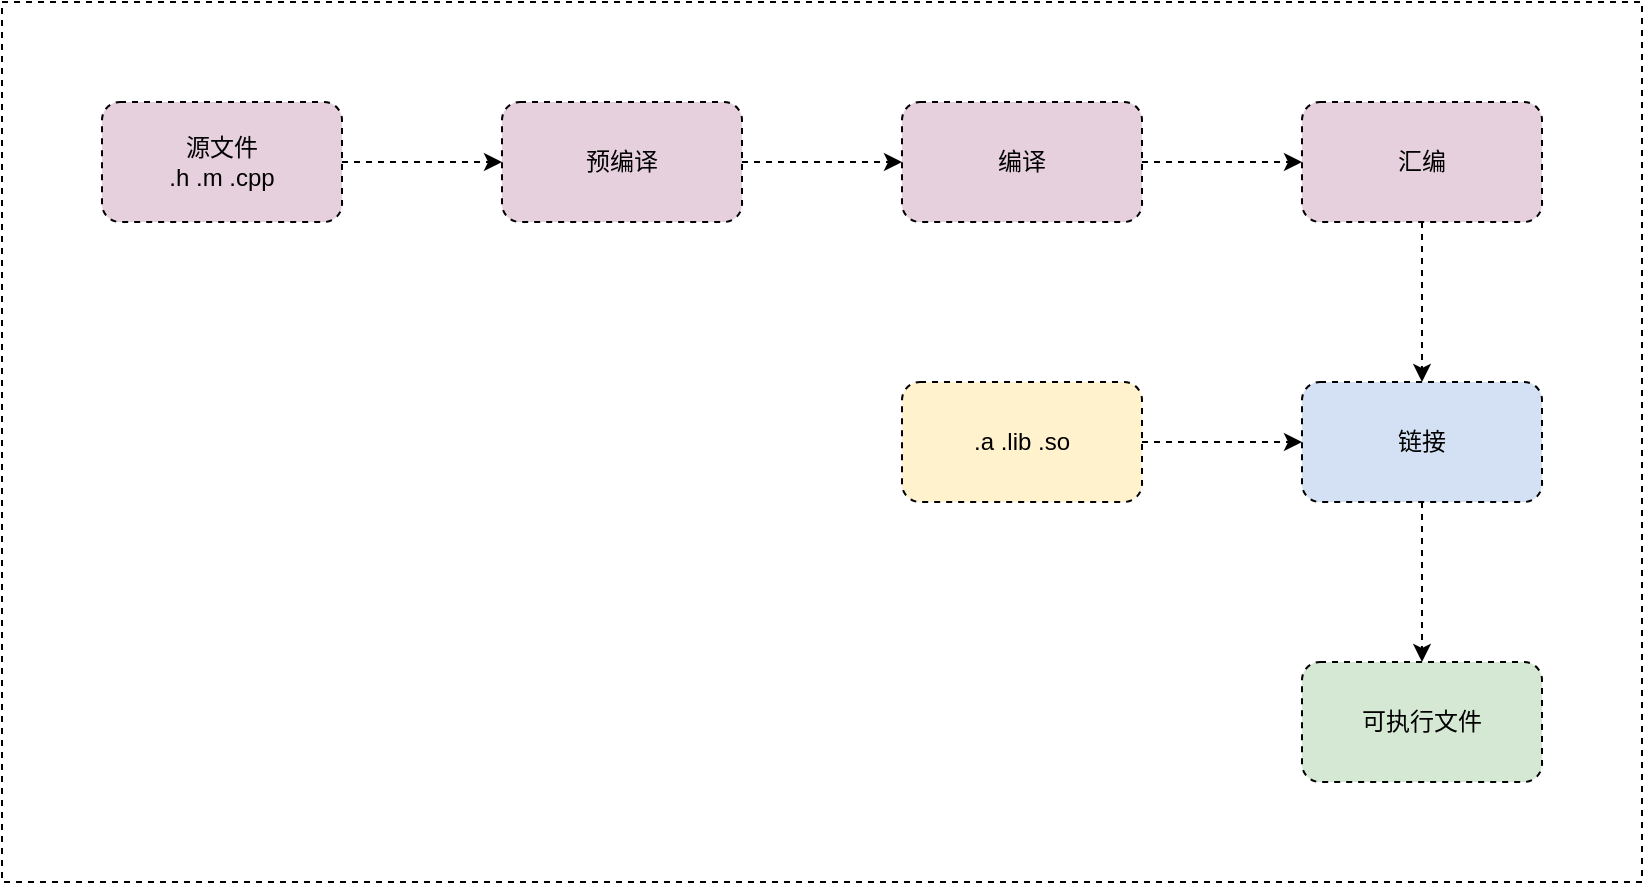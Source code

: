 <mxfile version="14.8.6" type="github">
  <diagram id="C5RBs43oDa-KdzZeNtuy" name="Page-1">
    <mxGraphModel dx="1138" dy="894" grid="1" gridSize="10" guides="1" tooltips="1" connect="1" arrows="1" fold="1" page="1" pageScale="1" pageWidth="827" pageHeight="1169" math="0" shadow="0">
      <root>
        <mxCell id="WIyWlLk6GJQsqaUBKTNV-0" />
        <mxCell id="WIyWlLk6GJQsqaUBKTNV-1" parent="WIyWlLk6GJQsqaUBKTNV-0" />
        <mxCell id="sgoi3Rp6DOCz2PiR_Iyx-15" value="" style="rounded=0;whiteSpace=wrap;html=1;fillColor=#FFFFFF;dashed=1;" vertex="1" parent="WIyWlLk6GJQsqaUBKTNV-1">
          <mxGeometry x="60" y="150" width="820" height="440" as="geometry" />
        </mxCell>
        <mxCell id="sgoi3Rp6DOCz2PiR_Iyx-3" value="" style="edgeStyle=orthogonalEdgeStyle;rounded=0;orthogonalLoop=1;jettySize=auto;html=1;dashed=1;" edge="1" parent="WIyWlLk6GJQsqaUBKTNV-1" source="sgoi3Rp6DOCz2PiR_Iyx-0" target="sgoi3Rp6DOCz2PiR_Iyx-2">
          <mxGeometry relative="1" as="geometry" />
        </mxCell>
        <mxCell id="sgoi3Rp6DOCz2PiR_Iyx-0" value="源文件&lt;br&gt;.h .m .cpp" style="rounded=1;whiteSpace=wrap;html=1;fillColor=#E6D0DE;dashed=1;" vertex="1" parent="WIyWlLk6GJQsqaUBKTNV-1">
          <mxGeometry x="110" y="200" width="120" height="60" as="geometry" />
        </mxCell>
        <mxCell id="sgoi3Rp6DOCz2PiR_Iyx-5" value="" style="edgeStyle=orthogonalEdgeStyle;rounded=0;orthogonalLoop=1;jettySize=auto;html=1;dashed=1;" edge="1" parent="WIyWlLk6GJQsqaUBKTNV-1" source="sgoi3Rp6DOCz2PiR_Iyx-2" target="sgoi3Rp6DOCz2PiR_Iyx-4">
          <mxGeometry relative="1" as="geometry" />
        </mxCell>
        <mxCell id="sgoi3Rp6DOCz2PiR_Iyx-2" value="预编译" style="whiteSpace=wrap;html=1;rounded=1;fillColor=#E6D0DE;dashed=1;" vertex="1" parent="WIyWlLk6GJQsqaUBKTNV-1">
          <mxGeometry x="310" y="200" width="120" height="60" as="geometry" />
        </mxCell>
        <mxCell id="sgoi3Rp6DOCz2PiR_Iyx-7" value="" style="edgeStyle=orthogonalEdgeStyle;rounded=0;orthogonalLoop=1;jettySize=auto;html=1;dashed=1;" edge="1" parent="WIyWlLk6GJQsqaUBKTNV-1" source="sgoi3Rp6DOCz2PiR_Iyx-4" target="sgoi3Rp6DOCz2PiR_Iyx-6">
          <mxGeometry relative="1" as="geometry" />
        </mxCell>
        <mxCell id="sgoi3Rp6DOCz2PiR_Iyx-4" value="编译" style="whiteSpace=wrap;html=1;rounded=1;fillColor=#E6D0DE;dashed=1;" vertex="1" parent="WIyWlLk6GJQsqaUBKTNV-1">
          <mxGeometry x="510" y="200" width="120" height="60" as="geometry" />
        </mxCell>
        <mxCell id="sgoi3Rp6DOCz2PiR_Iyx-9" value="" style="edgeStyle=orthogonalEdgeStyle;rounded=0;orthogonalLoop=1;jettySize=auto;html=1;dashed=1;" edge="1" parent="WIyWlLk6GJQsqaUBKTNV-1" source="sgoi3Rp6DOCz2PiR_Iyx-6" target="sgoi3Rp6DOCz2PiR_Iyx-8">
          <mxGeometry relative="1" as="geometry" />
        </mxCell>
        <mxCell id="sgoi3Rp6DOCz2PiR_Iyx-6" value="汇编" style="whiteSpace=wrap;html=1;rounded=1;fillColor=#E6D0DE;dashed=1;" vertex="1" parent="WIyWlLk6GJQsqaUBKTNV-1">
          <mxGeometry x="710" y="200" width="120" height="60" as="geometry" />
        </mxCell>
        <mxCell id="sgoi3Rp6DOCz2PiR_Iyx-13" value="" style="edgeStyle=orthogonalEdgeStyle;rounded=0;orthogonalLoop=1;jettySize=auto;html=1;dashed=1;" edge="1" parent="WIyWlLk6GJQsqaUBKTNV-1" source="sgoi3Rp6DOCz2PiR_Iyx-8" target="sgoi3Rp6DOCz2PiR_Iyx-12">
          <mxGeometry relative="1" as="geometry" />
        </mxCell>
        <mxCell id="sgoi3Rp6DOCz2PiR_Iyx-8" value="链接" style="whiteSpace=wrap;html=1;rounded=1;fillColor=#D4E1F5;dashed=1;" vertex="1" parent="WIyWlLk6GJQsqaUBKTNV-1">
          <mxGeometry x="710" y="340" width="120" height="60" as="geometry" />
        </mxCell>
        <mxCell id="sgoi3Rp6DOCz2PiR_Iyx-11" style="edgeStyle=orthogonalEdgeStyle;rounded=0;orthogonalLoop=1;jettySize=auto;html=1;exitX=1;exitY=0.5;exitDx=0;exitDy=0;dashed=1;" edge="1" parent="WIyWlLk6GJQsqaUBKTNV-1" source="sgoi3Rp6DOCz2PiR_Iyx-10" target="sgoi3Rp6DOCz2PiR_Iyx-8">
          <mxGeometry relative="1" as="geometry" />
        </mxCell>
        <mxCell id="sgoi3Rp6DOCz2PiR_Iyx-10" value=".a .lib .so" style="whiteSpace=wrap;html=1;rounded=1;fillColor=#FFF2CC;dashed=1;" vertex="1" parent="WIyWlLk6GJQsqaUBKTNV-1">
          <mxGeometry x="510" y="340" width="120" height="60" as="geometry" />
        </mxCell>
        <mxCell id="sgoi3Rp6DOCz2PiR_Iyx-12" value="可执行文件" style="whiteSpace=wrap;html=1;rounded=1;fillColor=#D5E8D4;dashed=1;" vertex="1" parent="WIyWlLk6GJQsqaUBKTNV-1">
          <mxGeometry x="710" y="480" width="120" height="60" as="geometry" />
        </mxCell>
      </root>
    </mxGraphModel>
  </diagram>
</mxfile>
